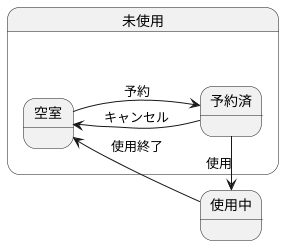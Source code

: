 @startuml 部屋
left to right direction
state 未使用{
空室 <-- 予約済 : キャンセル
空室 --> 予約済: 予約   
}
予約済 -> 使用中 : 使用
使用中 -> 空室 : 使用終了
@enduml